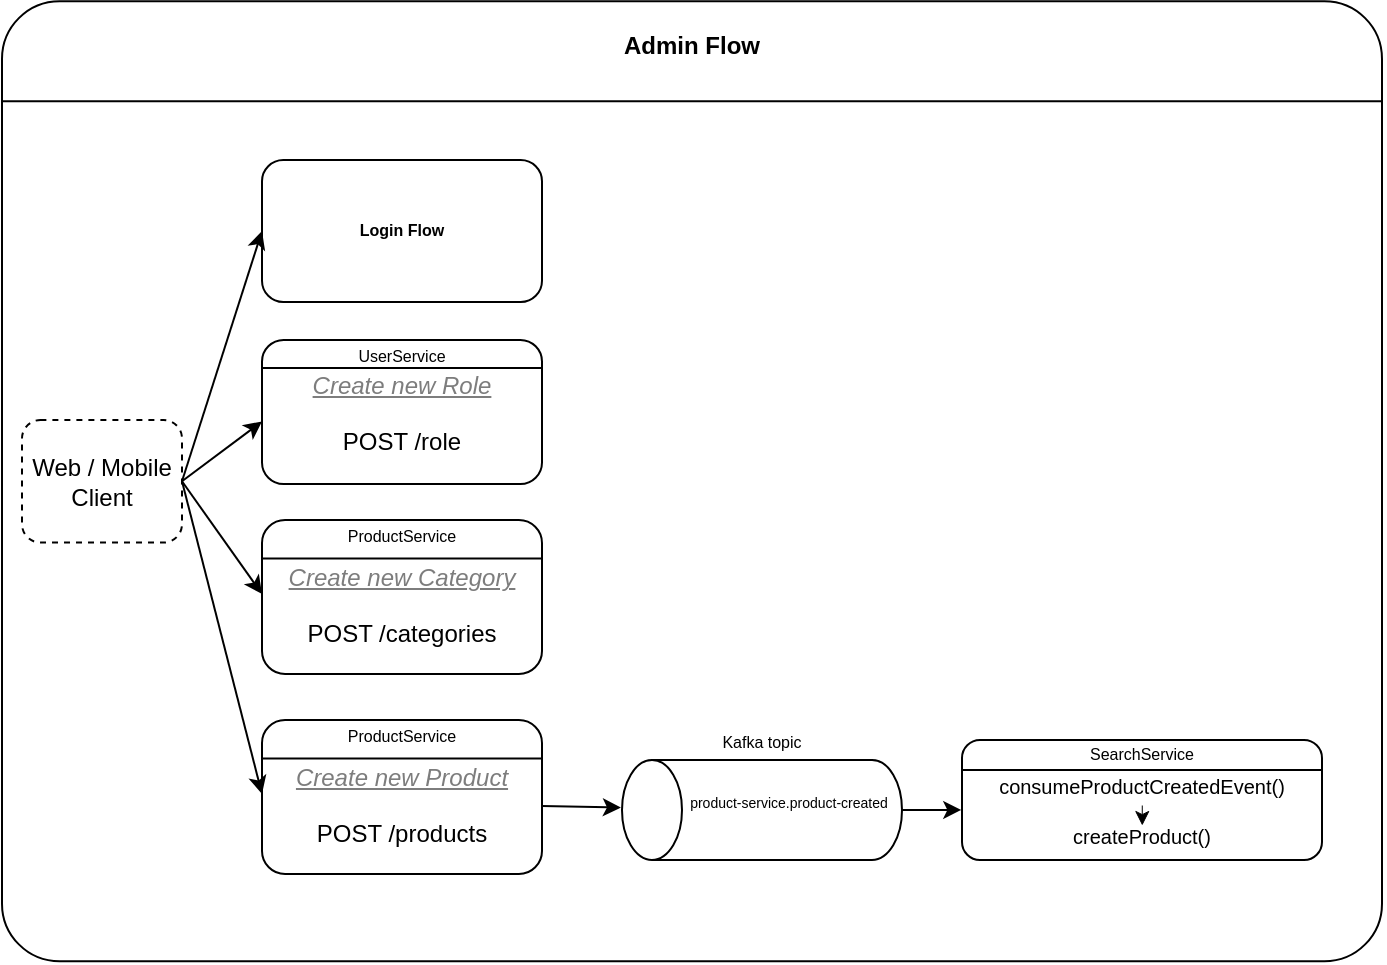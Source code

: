 <mxfile version="26.0.9">
  <diagram name="Page-1" id="ciFCiFIXFx5Jne59-s3u">
    <mxGraphModel dx="1366" dy="864" grid="1" gridSize="10" guides="1" tooltips="1" connect="1" arrows="1" fold="1" page="1" pageScale="1" pageWidth="900" pageHeight="550" math="0" shadow="0" adaptiveColors="none">
      <root>
        <mxCell id="0" />
        <mxCell id="1" parent="0" />
        <mxCell id="LOhed_DkBx6X2LechhzY-60" value="" style="group" vertex="1" connectable="0" parent="1">
          <mxGeometry x="30" y="40.64" width="690" height="480" as="geometry" />
        </mxCell>
        <mxCell id="LOhed_DkBx6X2LechhzY-2" value="" style="rounded=1;whiteSpace=wrap;html=1;container=0;arcSize=6;" vertex="1" parent="LOhed_DkBx6X2LechhzY-60">
          <mxGeometry width="690" height="480.0" as="geometry" />
        </mxCell>
        <mxCell id="LOhed_DkBx6X2LechhzY-3" value="" style="endArrow=none;html=1;rounded=0;exitX=0;exitY=0.25;exitDx=0;exitDy=0;entryX=1;entryY=0.25;entryDx=0;entryDy=0;" edge="1" parent="LOhed_DkBx6X2LechhzY-60">
          <mxGeometry width="50" height="50" relative="1" as="geometry">
            <mxPoint y="50.003" as="sourcePoint" />
            <mxPoint x="690.0" y="50.003" as="targetPoint" />
          </mxGeometry>
        </mxCell>
        <mxCell id="LOhed_DkBx6X2LechhzY-4" value="&lt;b&gt;&lt;font style=&quot;font-size: 12px;&quot;&gt;Admin Flow&lt;/font&gt;&lt;/b&gt;" style="text;html=1;align=center;verticalAlign=middle;whiteSpace=wrap;rounded=0;fontSize=8;container=0;" vertex="1" parent="LOhed_DkBx6X2LechhzY-60">
          <mxGeometry width="690.0" height="44.863" as="geometry" />
        </mxCell>
        <mxCell id="LOhed_DkBx6X2LechhzY-26" value="Web / Mobile Client" style="rounded=1;whiteSpace=wrap;html=1;dashed=1;container=0;" vertex="1" parent="1">
          <mxGeometry x="40" y="249.999" width="80" height="61.277" as="geometry" />
        </mxCell>
        <mxCell id="LOhed_DkBx6X2LechhzY-76" value="" style="group" vertex="1" connectable="0" parent="1">
          <mxGeometry x="160" y="400" width="140.0" height="77" as="geometry" />
        </mxCell>
        <mxCell id="LOhed_DkBx6X2LechhzY-68" value="" style="rounded=1;whiteSpace=wrap;html=1;container=0;" vertex="1" parent="LOhed_DkBx6X2LechhzY-76">
          <mxGeometry width="140" height="77" as="geometry" />
        </mxCell>
        <mxCell id="LOhed_DkBx6X2LechhzY-69" value="" style="endArrow=none;html=1;rounded=0;exitX=0;exitY=0.25;exitDx=0;exitDy=0;entryX=1;entryY=0.25;entryDx=0;entryDy=0;" edge="1" source="LOhed_DkBx6X2LechhzY-68" target="LOhed_DkBx6X2LechhzY-68" parent="LOhed_DkBx6X2LechhzY-76">
          <mxGeometry width="50" height="50" relative="1" as="geometry">
            <mxPoint x="10.0" y="19.78" as="sourcePoint" />
            <mxPoint x="60.24" y="-20" as="targetPoint" />
          </mxGeometry>
        </mxCell>
        <mxCell id="LOhed_DkBx6X2LechhzY-70" value="ProductService" style="text;html=1;align=center;verticalAlign=middle;whiteSpace=wrap;rounded=0;fontSize=8;container=0;" vertex="1" parent="LOhed_DkBx6X2LechhzY-76">
          <mxGeometry y="1" width="140" height="13" as="geometry" />
        </mxCell>
        <mxCell id="LOhed_DkBx6X2LechhzY-71" value="POST /products" style="text;html=1;align=center;verticalAlign=middle;whiteSpace=wrap;rounded=0;container=0;" vertex="1" parent="LOhed_DkBx6X2LechhzY-76">
          <mxGeometry y="37" width="140" height="39" as="geometry" />
        </mxCell>
        <mxCell id="LOhed_DkBx6X2LechhzY-72" value="&lt;i&gt;&lt;u&gt;Create new Product&lt;/u&gt;&lt;/i&gt;" style="text;html=1;align=center;verticalAlign=middle;whiteSpace=wrap;rounded=0;fillColor=none;gradientColor=none;dashed=1;fontColor=#7D7D7D;container=0;" vertex="1" parent="LOhed_DkBx6X2LechhzY-76">
          <mxGeometry y="20" width="140" height="17" as="geometry" />
        </mxCell>
        <mxCell id="LOhed_DkBx6X2LechhzY-77" value="" style="group" vertex="1" connectable="0" parent="1">
          <mxGeometry x="160" y="300" width="140.0" height="77" as="geometry" />
        </mxCell>
        <mxCell id="LOhed_DkBx6X2LechhzY-61" value="" style="rounded=1;whiteSpace=wrap;html=1;container=0;" vertex="1" parent="LOhed_DkBx6X2LechhzY-77">
          <mxGeometry width="140" height="77" as="geometry" />
        </mxCell>
        <mxCell id="LOhed_DkBx6X2LechhzY-75" value="" style="group" vertex="1" connectable="0" parent="LOhed_DkBx6X2LechhzY-77">
          <mxGeometry y="1" width="140.0" height="75" as="geometry" />
        </mxCell>
        <mxCell id="LOhed_DkBx6X2LechhzY-63" value="ProductService" style="text;html=1;align=center;verticalAlign=middle;whiteSpace=wrap;rounded=0;fontSize=8;container=0;" vertex="1" parent="LOhed_DkBx6X2LechhzY-75">
          <mxGeometry width="140" height="13" as="geometry" />
        </mxCell>
        <mxCell id="LOhed_DkBx6X2LechhzY-64" value="POST /categories" style="text;html=1;align=center;verticalAlign=middle;whiteSpace=wrap;rounded=0;container=0;" vertex="1" parent="LOhed_DkBx6X2LechhzY-75">
          <mxGeometry y="36" width="140" height="39" as="geometry" />
        </mxCell>
        <mxCell id="LOhed_DkBx6X2LechhzY-65" value="&lt;i&gt;&lt;u&gt;Create new Category&lt;/u&gt;&lt;/i&gt;" style="text;html=1;align=center;verticalAlign=middle;whiteSpace=wrap;rounded=0;fillColor=none;gradientColor=none;dashed=1;fontColor=#7D7D7D;container=0;" vertex="1" parent="LOhed_DkBx6X2LechhzY-75">
          <mxGeometry y="19" width="140" height="17" as="geometry" />
        </mxCell>
        <mxCell id="LOhed_DkBx6X2LechhzY-62" value="" style="endArrow=none;html=1;rounded=0;exitX=0;exitY=0.25;exitDx=0;exitDy=0;entryX=1;entryY=0.25;entryDx=0;entryDy=0;" edge="1" source="LOhed_DkBx6X2LechhzY-61" target="LOhed_DkBx6X2LechhzY-61" parent="LOhed_DkBx6X2LechhzY-77">
          <mxGeometry width="50" height="50" relative="1" as="geometry">
            <mxPoint x="10.0" y="19.78" as="sourcePoint" />
            <mxPoint x="60.24" y="-20" as="targetPoint" />
          </mxGeometry>
        </mxCell>
        <mxCell id="LOhed_DkBx6X2LechhzY-73" value="" style="group" vertex="1" connectable="0" parent="1">
          <mxGeometry x="160" y="120" width="140" height="71" as="geometry" />
        </mxCell>
        <mxCell id="LOhed_DkBx6X2LechhzY-33" value="" style="rounded=1;whiteSpace=wrap;html=1;container=0;" vertex="1" parent="LOhed_DkBx6X2LechhzY-73">
          <mxGeometry width="140.0" height="71" as="geometry" />
        </mxCell>
        <mxCell id="LOhed_DkBx6X2LechhzY-34" value="&lt;b&gt;Login Flow&lt;/b&gt;" style="text;html=1;align=center;verticalAlign=middle;whiteSpace=wrap;rounded=0;fontSize=8;container=0;" vertex="1" parent="LOhed_DkBx6X2LechhzY-73">
          <mxGeometry y="27.136" width="140.0" height="16.727" as="geometry" />
        </mxCell>
        <mxCell id="LOhed_DkBx6X2LechhzY-55" value="" style="rounded=1;whiteSpace=wrap;html=1;container=0;" vertex="1" parent="1">
          <mxGeometry x="160" y="210" width="140" height="72" as="geometry" />
        </mxCell>
        <mxCell id="LOhed_DkBx6X2LechhzY-78" value="" style="group" vertex="1" connectable="0" parent="1">
          <mxGeometry x="160" y="211" width="140" height="69" as="geometry" />
        </mxCell>
        <mxCell id="LOhed_DkBx6X2LechhzY-56" value="" style="endArrow=none;html=1;rounded=0;exitX=0;exitY=0.25;exitDx=0;exitDy=0;entryX=1;entryY=0.25;entryDx=0;entryDy=0;" edge="1" parent="LOhed_DkBx6X2LechhzY-78">
          <mxGeometry width="50" height="50" relative="1" as="geometry">
            <mxPoint y="13.0" as="sourcePoint" />
            <mxPoint x="140" y="13.0" as="targetPoint" />
          </mxGeometry>
        </mxCell>
        <mxCell id="LOhed_DkBx6X2LechhzY-57" value="UserService" style="text;html=1;align=center;verticalAlign=middle;whiteSpace=wrap;rounded=0;fontSize=8;container=0;" vertex="1" parent="LOhed_DkBx6X2LechhzY-78">
          <mxGeometry width="140" height="13" as="geometry" />
        </mxCell>
        <mxCell id="LOhed_DkBx6X2LechhzY-58" value="POST /role" style="text;html=1;align=center;verticalAlign=middle;whiteSpace=wrap;rounded=0;container=0;" vertex="1" parent="LOhed_DkBx6X2LechhzY-78">
          <mxGeometry y="30" width="140" height="39" as="geometry" />
        </mxCell>
        <mxCell id="LOhed_DkBx6X2LechhzY-59" value="&lt;i&gt;&lt;u&gt;Create new Role&lt;/u&gt;&lt;/i&gt;" style="text;html=1;align=center;verticalAlign=middle;whiteSpace=wrap;rounded=0;fillColor=none;gradientColor=none;dashed=1;fontColor=#7D7D7D;container=0;" vertex="1" parent="LOhed_DkBx6X2LechhzY-78">
          <mxGeometry y="13" width="140" height="17" as="geometry" />
        </mxCell>
        <mxCell id="LOhed_DkBx6X2LechhzY-81" value="" style="group" vertex="1" connectable="0" parent="1">
          <mxGeometry x="340" y="400" width="140" height="70" as="geometry" />
        </mxCell>
        <mxCell id="LOhed_DkBx6X2LechhzY-82" value="" style="shape=cylinder3;whiteSpace=wrap;html=1;boundedLbl=1;backgroundOutline=1;size=15;direction=north;" vertex="1" parent="LOhed_DkBx6X2LechhzY-81">
          <mxGeometry y="20" width="140" height="50" as="geometry" />
        </mxCell>
        <mxCell id="LOhed_DkBx6X2LechhzY-83" value="&lt;font style=&quot;font-size: 8px;&quot;&gt;Kafka topic&lt;/font&gt;" style="text;html=1;align=center;verticalAlign=middle;whiteSpace=wrap;rounded=0;" vertex="1" parent="LOhed_DkBx6X2LechhzY-81">
          <mxGeometry width="140" height="20" as="geometry" />
        </mxCell>
        <mxCell id="LOhed_DkBx6X2LechhzY-84" value="&lt;font style=&quot;font-size: 7px;&quot;&gt;product-service.product-created&lt;/font&gt;" style="text;html=1;align=center;verticalAlign=middle;whiteSpace=wrap;rounded=0;" vertex="1" parent="LOhed_DkBx6X2LechhzY-81">
          <mxGeometry x="31" y="35" width="105" height="10" as="geometry" />
        </mxCell>
        <mxCell id="LOhed_DkBx6X2LechhzY-91" value="" style="group" vertex="1" connectable="0" parent="1">
          <mxGeometry x="510" y="410" width="180" height="60" as="geometry" />
        </mxCell>
        <mxCell id="LOhed_DkBx6X2LechhzY-92" value="" style="rounded=1;whiteSpace=wrap;html=1;container=0;" vertex="1" parent="LOhed_DkBx6X2LechhzY-91">
          <mxGeometry width="180" height="60" as="geometry" />
        </mxCell>
        <mxCell id="LOhed_DkBx6X2LechhzY-93" value="" style="endArrow=none;html=1;rounded=0;exitX=0;exitY=0.25;exitDx=0;exitDy=0;entryX=1;entryY=0.25;entryDx=0;entryDy=0;" edge="1" parent="LOhed_DkBx6X2LechhzY-91" source="LOhed_DkBx6X2LechhzY-92" target="LOhed_DkBx6X2LechhzY-92">
          <mxGeometry width="50" height="50" relative="1" as="geometry">
            <mxPoint x="15.0" y="19.78" as="sourcePoint" />
            <mxPoint x="90.36" y="-20" as="targetPoint" />
          </mxGeometry>
        </mxCell>
        <mxCell id="LOhed_DkBx6X2LechhzY-94" value="SearchService" style="text;html=1;align=center;verticalAlign=middle;whiteSpace=wrap;rounded=0;fontSize=8;container=0;" vertex="1" parent="LOhed_DkBx6X2LechhzY-91">
          <mxGeometry width="180" height="13" as="geometry" />
        </mxCell>
        <mxCell id="LOhed_DkBx6X2LechhzY-95" value="consumeProductCreatedEvent()" style="text;html=1;align=center;verticalAlign=middle;whiteSpace=wrap;rounded=0;container=0;fontSize=10;" vertex="1" parent="LOhed_DkBx6X2LechhzY-91">
          <mxGeometry y="15" width="180" height="15" as="geometry" />
        </mxCell>
        <mxCell id="LOhed_DkBx6X2LechhzY-96" style="edgeStyle=orthogonalEdgeStyle;orthogonalLoop=1;jettySize=auto;html=1;exitX=0.5;exitY=1;exitDx=0;exitDy=0;rounded=1;curved=0;strokeWidth=0.5;shadow=0;flowAnimation=0;" edge="1" parent="LOhed_DkBx6X2LechhzY-91">
          <mxGeometry relative="1" as="geometry">
            <mxPoint x="89.89" y="32.5" as="sourcePoint" />
            <mxPoint x="89.89" y="42.5" as="targetPoint" />
          </mxGeometry>
        </mxCell>
        <mxCell id="LOhed_DkBx6X2LechhzY-97" value="createProduct()" style="text;html=1;align=center;verticalAlign=middle;whiteSpace=wrap;rounded=0;container=0;fontSize=10;" vertex="1" parent="LOhed_DkBx6X2LechhzY-91">
          <mxGeometry y="40" width="180" height="15" as="geometry" />
        </mxCell>
        <mxCell id="LOhed_DkBx6X2LechhzY-98" value="" style="endArrow=classic;html=1;rounded=0;exitX=1;exitY=0.5;exitDx=0;exitDy=0;entryX=0;entryY=0.5;entryDx=0;entryDy=0;" edge="1" parent="1" source="LOhed_DkBx6X2LechhzY-26" target="LOhed_DkBx6X2LechhzY-33">
          <mxGeometry width="50" height="50" relative="1" as="geometry">
            <mxPoint x="100" y="220" as="sourcePoint" />
            <mxPoint x="150" y="170" as="targetPoint" />
          </mxGeometry>
        </mxCell>
        <mxCell id="LOhed_DkBx6X2LechhzY-99" value="" style="endArrow=classic;html=1;rounded=0;exitX=1;exitY=0.5;exitDx=0;exitDy=0;entryX=0;entryY=0;entryDx=0;entryDy=0;" edge="1" parent="1" source="LOhed_DkBx6X2LechhzY-26" target="LOhed_DkBx6X2LechhzY-64">
          <mxGeometry width="50" height="50" relative="1" as="geometry">
            <mxPoint x="100" y="400" as="sourcePoint" />
            <mxPoint x="150" y="350" as="targetPoint" />
          </mxGeometry>
        </mxCell>
        <mxCell id="LOhed_DkBx6X2LechhzY-100" value="" style="endArrow=classic;html=1;rounded=0;exitX=1;exitY=0.5;exitDx=0;exitDy=0;entryX=0;entryY=0.25;entryDx=0;entryDy=0;" edge="1" parent="1" source="LOhed_DkBx6X2LechhzY-26" target="LOhed_DkBx6X2LechhzY-58">
          <mxGeometry width="50" height="50" relative="1" as="geometry">
            <mxPoint x="90" y="380" as="sourcePoint" />
            <mxPoint x="140" y="330" as="targetPoint" />
          </mxGeometry>
        </mxCell>
        <mxCell id="LOhed_DkBx6X2LechhzY-101" value="" style="endArrow=classic;html=1;rounded=0;exitX=1;exitY=0.5;exitDx=0;exitDy=0;entryX=0;entryY=0;entryDx=0;entryDy=0;" edge="1" parent="1" source="LOhed_DkBx6X2LechhzY-26" target="LOhed_DkBx6X2LechhzY-71">
          <mxGeometry width="50" height="50" relative="1" as="geometry">
            <mxPoint x="90" y="390" as="sourcePoint" />
            <mxPoint x="140" y="340" as="targetPoint" />
          </mxGeometry>
        </mxCell>
        <mxCell id="LOhed_DkBx6X2LechhzY-102" value="" style="endArrow=classic;html=1;rounded=0;exitX=1;exitY=0;exitDx=0;exitDy=0;entryX=0.524;entryY=-0.004;entryDx=0;entryDy=0;entryPerimeter=0;" edge="1" parent="1" target="LOhed_DkBx6X2LechhzY-82">
          <mxGeometry width="50" height="50" relative="1" as="geometry">
            <mxPoint x="300" y="443" as="sourcePoint" />
            <mxPoint x="341.12" y="442.6" as="targetPoint" />
          </mxGeometry>
        </mxCell>
        <mxCell id="LOhed_DkBx6X2LechhzY-103" value="" style="endArrow=classic;html=1;rounded=0;exitX=0.5;exitY=1;exitDx=0;exitDy=0;exitPerimeter=0;entryX=-0.002;entryY=0.583;entryDx=0;entryDy=0;entryPerimeter=0;" edge="1" parent="1" source="LOhed_DkBx6X2LechhzY-82" target="LOhed_DkBx6X2LechhzY-92">
          <mxGeometry width="50" height="50" relative="1" as="geometry">
            <mxPoint x="470" y="530" as="sourcePoint" />
            <mxPoint x="500" y="400" as="targetPoint" />
          </mxGeometry>
        </mxCell>
      </root>
    </mxGraphModel>
  </diagram>
</mxfile>
